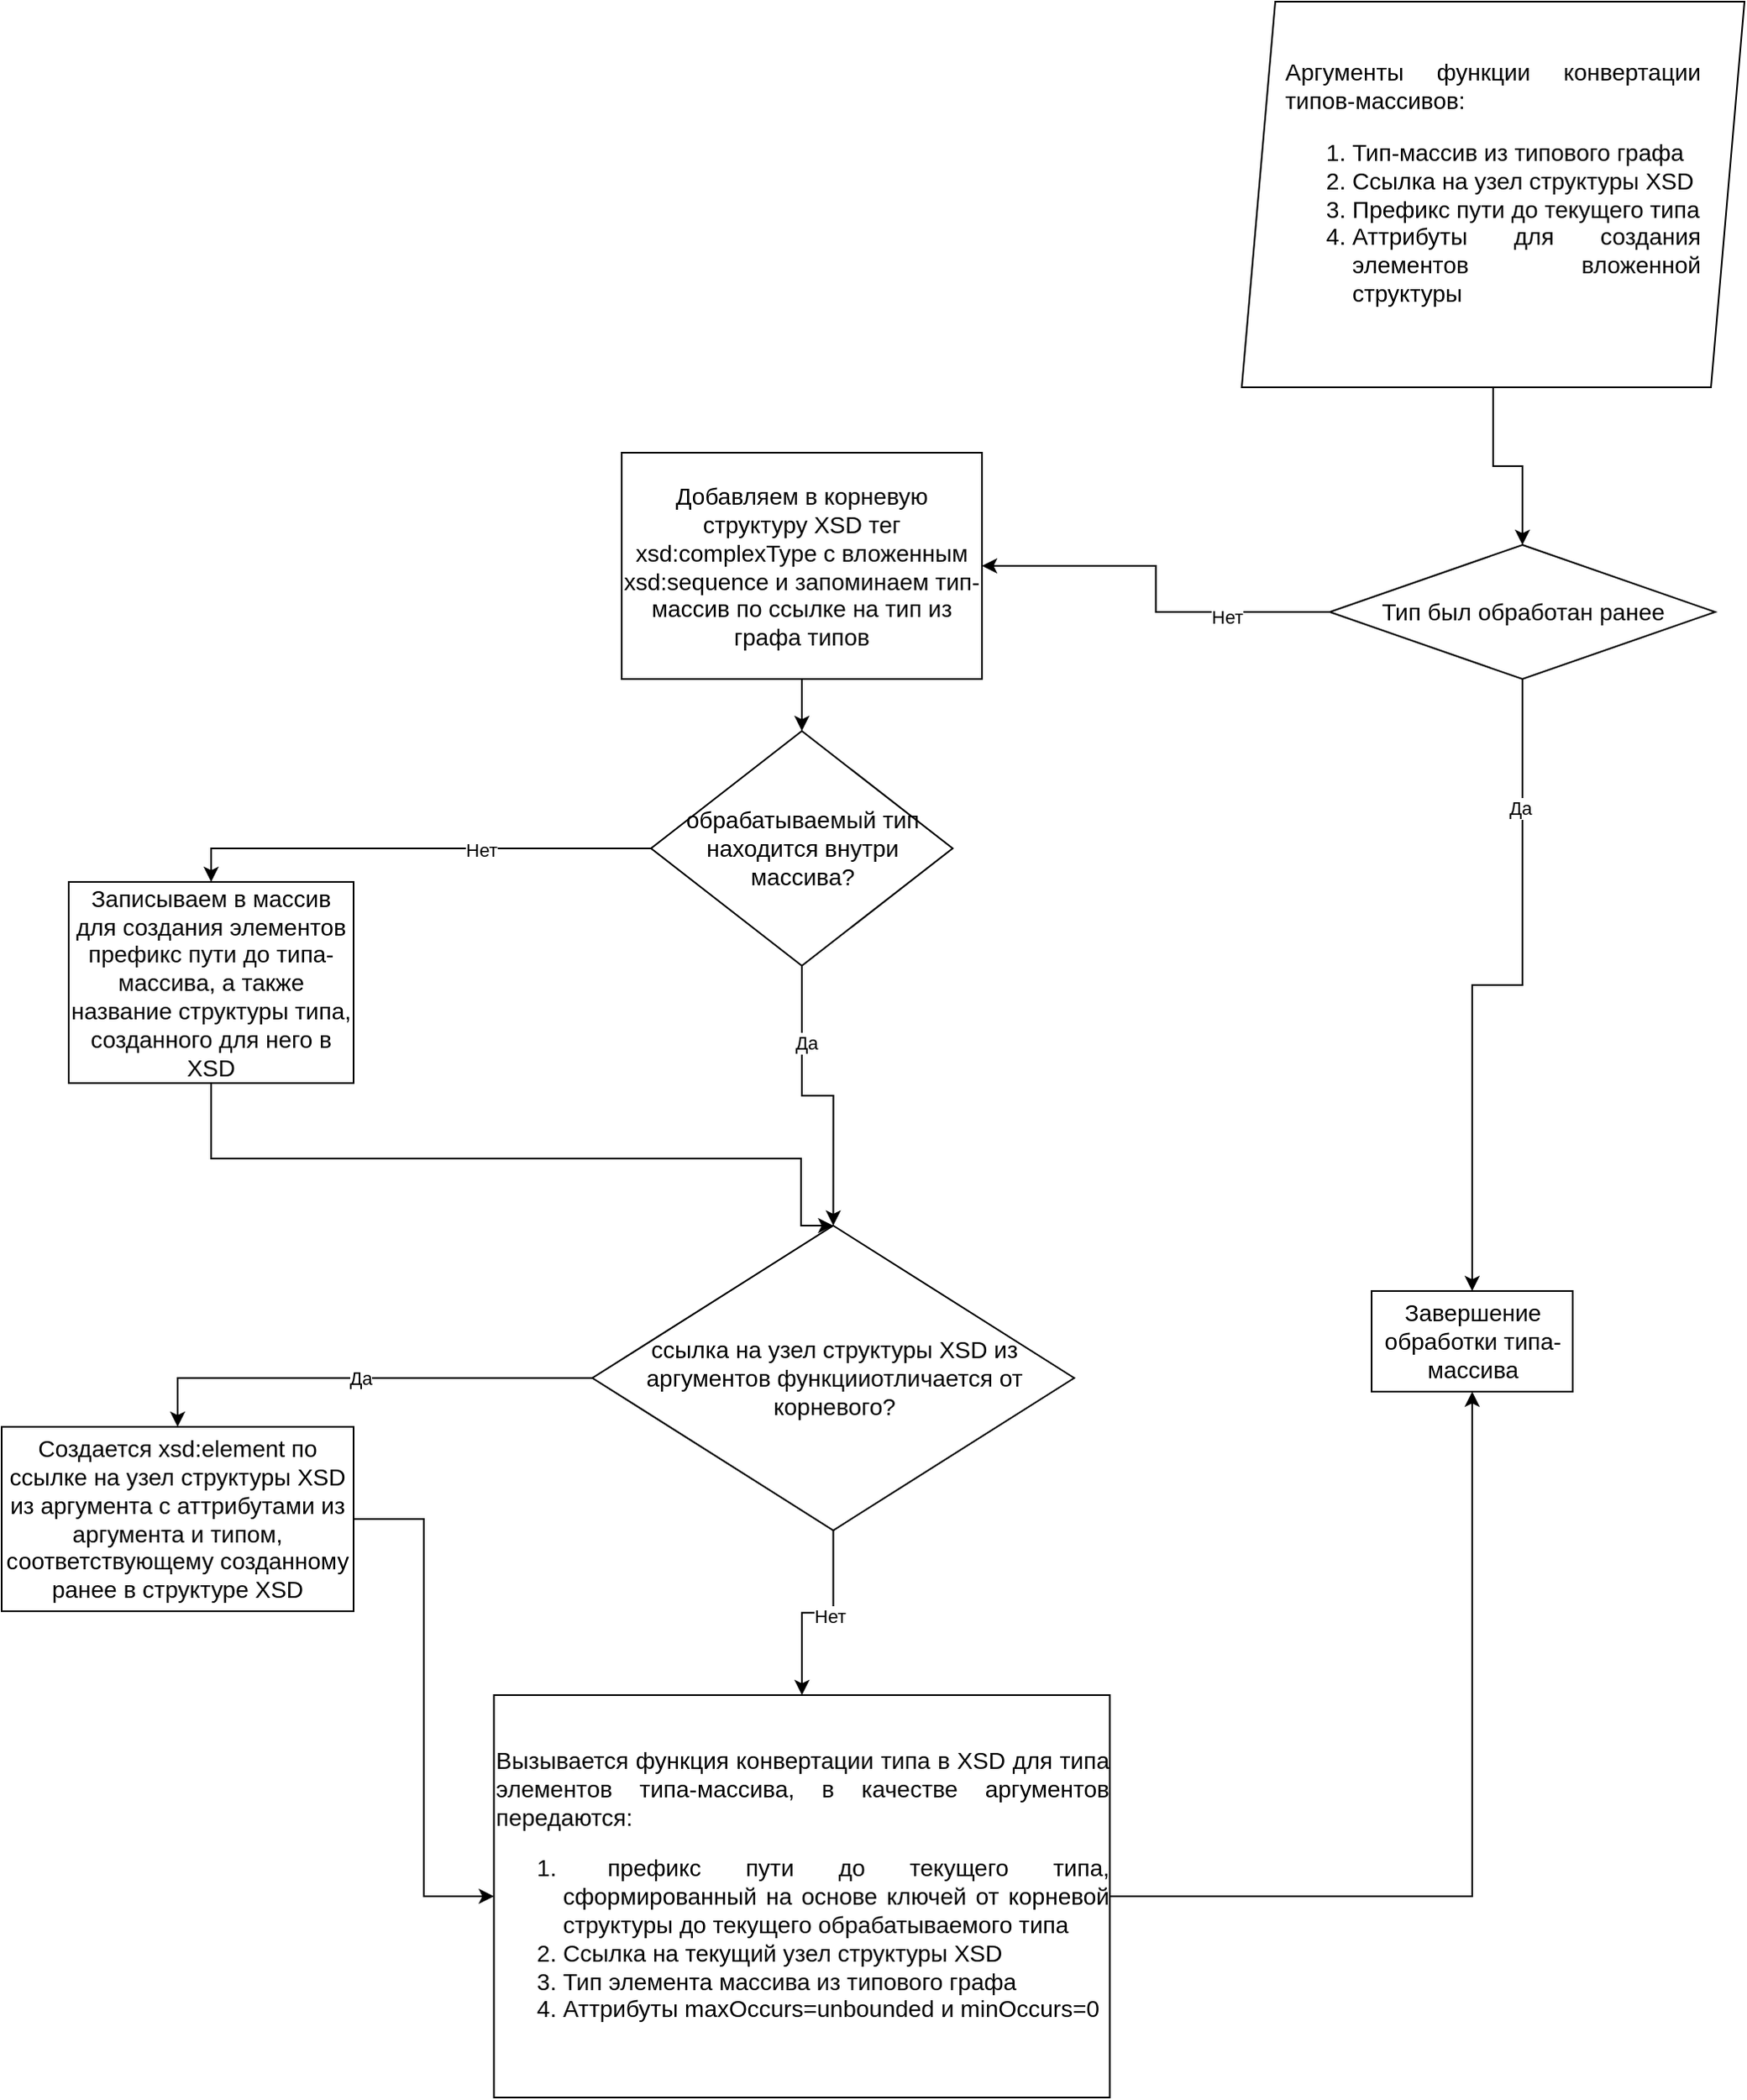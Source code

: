 <mxfile version="24.4.3" type="github">
  <diagram name="Page-1" id="F6msTyLeYe9DiGh3Is95">
    <mxGraphModel dx="3917" dy="736" grid="1" gridSize="10" guides="1" tooltips="1" connect="1" arrows="1" fold="1" page="1" pageScale="1" pageWidth="827" pageHeight="1169" math="0" shadow="0">
      <root>
        <mxCell id="0" />
        <mxCell id="1" parent="0" />
        <mxCell id="PEN4WoWylq-yMtjiF6jO-1" style="edgeStyle=orthogonalEdgeStyle;rounded=0;orthogonalLoop=1;jettySize=auto;html=1;entryX=0.5;entryY=0;entryDx=0;entryDy=0;fontSize=14;" edge="1" parent="1" source="PEN4WoWylq-yMtjiF6jO-2" target="PEN4WoWylq-yMtjiF6jO-7">
          <mxGeometry relative="1" as="geometry" />
        </mxCell>
        <mxCell id="PEN4WoWylq-yMtjiF6jO-2" value="&lt;div style=&quot;text-align: justify; font-size: 14px;&quot;&gt;Аргументы функции конвертации типов-массивов:&lt;/div&gt;&lt;ol style=&quot;font-size: 14px;&quot;&gt;&lt;li style=&quot;text-align: justify; font-size: 14px;&quot;&gt;Тип-массив из типового графа&lt;/li&gt;&lt;li style=&quot;text-align: justify; font-size: 14px;&quot;&gt;Ссылка на узел структуры XSD&lt;/li&gt;&lt;li style=&quot;text-align: justify; font-size: 14px;&quot;&gt;Префикс пути до текущего типа&lt;/li&gt;&lt;li style=&quot;text-align: justify; font-size: 14px;&quot;&gt;Аттрибуты для создания элементов вложенной структуры&lt;/li&gt;&lt;/ol&gt;" style="shape=parallelogram;perimeter=parallelogramPerimeter;whiteSpace=wrap;html=1;fixedSize=1;spacingLeft=25;spacingRight=25;fontSize=14;" vertex="1" parent="1">
          <mxGeometry x="-1560" y="90" width="300" height="230" as="geometry" />
        </mxCell>
        <mxCell id="PEN4WoWylq-yMtjiF6jO-3" style="edgeStyle=orthogonalEdgeStyle;rounded=0;orthogonalLoop=1;jettySize=auto;html=1;fontSize=14;" edge="1" parent="1" source="PEN4WoWylq-yMtjiF6jO-7" target="PEN4WoWylq-yMtjiF6jO-9">
          <mxGeometry relative="1" as="geometry" />
        </mxCell>
        <mxCell id="PEN4WoWylq-yMtjiF6jO-4" value="Нет" style="edgeLabel;html=1;align=center;verticalAlign=middle;resizable=0;points=[];" vertex="1" connectable="0" parent="PEN4WoWylq-yMtjiF6jO-3">
          <mxGeometry x="-0.469" y="3" relative="1" as="geometry">
            <mxPoint x="1" as="offset" />
          </mxGeometry>
        </mxCell>
        <mxCell id="PEN4WoWylq-yMtjiF6jO-5" style="edgeStyle=orthogonalEdgeStyle;rounded=0;orthogonalLoop=1;jettySize=auto;html=1;fontSize=14;" edge="1" parent="1" source="PEN4WoWylq-yMtjiF6jO-7" target="PEN4WoWylq-yMtjiF6jO-14">
          <mxGeometry relative="1" as="geometry" />
        </mxCell>
        <mxCell id="PEN4WoWylq-yMtjiF6jO-6" value="Да" style="edgeLabel;html=1;align=center;verticalAlign=middle;resizable=0;points=[];" vertex="1" connectable="0" parent="PEN4WoWylq-yMtjiF6jO-5">
          <mxGeometry x="-0.608" y="-2" relative="1" as="geometry">
            <mxPoint y="-1" as="offset" />
          </mxGeometry>
        </mxCell>
        <mxCell id="PEN4WoWylq-yMtjiF6jO-7" value="&lt;span style=&quot;font-size: 14px;&quot;&gt;Тип был обработан ранее&lt;/span&gt;" style="rhombus;whiteSpace=wrap;html=1;fontSize=14;" vertex="1" parent="1">
          <mxGeometry x="-1507.5" y="414" width="230" height="80" as="geometry" />
        </mxCell>
        <mxCell id="PEN4WoWylq-yMtjiF6jO-8" style="edgeStyle=orthogonalEdgeStyle;rounded=0;orthogonalLoop=1;jettySize=auto;html=1;entryX=0.5;entryY=0;entryDx=0;entryDy=0;fontSize=14;" edge="1" parent="1" source="PEN4WoWylq-yMtjiF6jO-9" target="PEN4WoWylq-yMtjiF6jO-19">
          <mxGeometry relative="1" as="geometry" />
        </mxCell>
        <mxCell id="PEN4WoWylq-yMtjiF6jO-9" value="&lt;span style=&quot;font-size: 14px;&quot;&gt;Добавляем в корневую структуру XSD тег xsd:complexType с вложенным xsd:sequence и запоминаем тип-массив по ссылке на тип из графа типов&lt;/span&gt;" style="rounded=0;whiteSpace=wrap;html=1;fontSize=14;" vertex="1" parent="1">
          <mxGeometry x="-1930" y="359" width="215" height="135" as="geometry" />
        </mxCell>
        <mxCell id="PEN4WoWylq-yMtjiF6jO-10" style="edgeStyle=orthogonalEdgeStyle;rounded=0;orthogonalLoop=1;jettySize=auto;html=1;entryX=0.5;entryY=1;entryDx=0;entryDy=0;fontSize=14;" edge="1" parent="1" source="PEN4WoWylq-yMtjiF6jO-11" target="PEN4WoWylq-yMtjiF6jO-14">
          <mxGeometry relative="1" as="geometry" />
        </mxCell>
        <mxCell id="PEN4WoWylq-yMtjiF6jO-11" value="&lt;div style=&quot;text-align: justify; font-size: 14px;&quot;&gt;&lt;span style=&quot;background-color: initial; font-size: 14px;&quot;&gt;Вызывается функция конвертации типа в XSD для типа элементов типа-массива, в качестве аргументов передаются:&lt;/span&gt;&lt;/div&gt;&lt;div style=&quot;font-size: 14px;&quot;&gt;&lt;ol style=&quot;font-size: 14px;&quot;&gt;&lt;li style=&quot;text-align: justify; font-size: 14px;&quot;&gt;&amp;nbsp;&lt;span style=&quot;font-size: 14px;&quot;&gt;префикс пути до текущего типа, сформированный на основе ключей от корневой структуры до текущего обрабатываемого типа&lt;/span&gt;&lt;/li&gt;&lt;li style=&quot;text-align: justify; font-size: 14px;&quot;&gt;&lt;span style=&quot;font-size: 14px;&quot;&gt;Ссылка на текущий узел структуры XSD&lt;/span&gt;&lt;/li&gt;&lt;li style=&quot;text-align: justify; font-size: 14px;&quot;&gt;&lt;span style=&quot;font-size: 14px;&quot;&gt;Тип элемента массива из типового графа&lt;/span&gt;&lt;/li&gt;&lt;li style=&quot;text-align: justify; font-size: 14px;&quot;&gt;&lt;span style=&quot;font-size: 14px;&quot;&gt;Аттрибуты&amp;nbsp;&lt;/span&gt;&lt;span style=&quot;font-size: 14px;&quot;&gt;maxOccurs=unbounded и minOccurs=0&lt;/span&gt;&lt;span style=&quot;font-size: 14px; text-align: center;&quot;&gt;&amp;nbsp;&lt;/span&gt;&lt;/li&gt;&lt;/ol&gt;&lt;/div&gt;" style="rounded=0;whiteSpace=wrap;html=1;fontSize=14;" vertex="1" parent="1">
          <mxGeometry x="-2006.25" y="1100" width="367.5" height="240" as="geometry" />
        </mxCell>
        <mxCell id="PEN4WoWylq-yMtjiF6jO-12" style="edgeStyle=orthogonalEdgeStyle;rounded=0;orthogonalLoop=1;jettySize=auto;html=1;entryX=0.5;entryY=0;entryDx=0;entryDy=0;fontSize=14;" edge="1" parent="1" source="PEN4WoWylq-yMtjiF6jO-13" target="PEN4WoWylq-yMtjiF6jO-24">
          <mxGeometry relative="1" as="geometry">
            <Array as="points">
              <mxPoint x="-2175" y="780" />
              <mxPoint x="-1823" y="780" />
            </Array>
          </mxGeometry>
        </mxCell>
        <mxCell id="PEN4WoWylq-yMtjiF6jO-13" value="Записываем в массив для создания элементов префикс пути до типа-массива, а также название структуры типа, созданного для него в XSD" style="rounded=0;whiteSpace=wrap;html=1;fontSize=14;" vertex="1" parent="1">
          <mxGeometry x="-2260" y="615" width="170" height="120" as="geometry" />
        </mxCell>
        <mxCell id="PEN4WoWylq-yMtjiF6jO-14" value="Завершение обработки типа-массива" style="rounded=0;whiteSpace=wrap;html=1;fontSize=14;" vertex="1" parent="1">
          <mxGeometry x="-1482.5" y="859" width="120" height="60" as="geometry" />
        </mxCell>
        <mxCell id="PEN4WoWylq-yMtjiF6jO-15" style="edgeStyle=orthogonalEdgeStyle;rounded=0;orthogonalLoop=1;jettySize=auto;html=1;entryX=0.5;entryY=0;entryDx=0;entryDy=0;fontSize=14;" edge="1" parent="1" source="PEN4WoWylq-yMtjiF6jO-19" target="PEN4WoWylq-yMtjiF6jO-13">
          <mxGeometry relative="1" as="geometry" />
        </mxCell>
        <mxCell id="PEN4WoWylq-yMtjiF6jO-16" value="Нет" style="edgeLabel;html=1;align=center;verticalAlign=middle;resizable=0;points=[];" vertex="1" connectable="0" parent="PEN4WoWylq-yMtjiF6jO-15">
          <mxGeometry x="-0.281" y="1" relative="1" as="geometry">
            <mxPoint as="offset" />
          </mxGeometry>
        </mxCell>
        <mxCell id="PEN4WoWylq-yMtjiF6jO-17" style="edgeStyle=orthogonalEdgeStyle;rounded=0;orthogonalLoop=1;jettySize=auto;html=1;entryX=0.5;entryY=0;entryDx=0;entryDy=0;fontSize=14;" edge="1" parent="1" source="PEN4WoWylq-yMtjiF6jO-19" target="PEN4WoWylq-yMtjiF6jO-24">
          <mxGeometry relative="1" as="geometry" />
        </mxCell>
        <mxCell id="PEN4WoWylq-yMtjiF6jO-18" value="Да" style="edgeLabel;html=1;align=center;verticalAlign=middle;resizable=0;points=[];" vertex="1" connectable="0" parent="PEN4WoWylq-yMtjiF6jO-17">
          <mxGeometry x="-0.475" y="2" relative="1" as="geometry">
            <mxPoint as="offset" />
          </mxGeometry>
        </mxCell>
        <mxCell id="PEN4WoWylq-yMtjiF6jO-19" value="обрабатываемый тип находится внутри массива?" style="rhombus;whiteSpace=wrap;html=1;fontSize=14;" vertex="1" parent="1">
          <mxGeometry x="-1912.5" y="525" width="180" height="140" as="geometry" />
        </mxCell>
        <mxCell id="PEN4WoWylq-yMtjiF6jO-20" style="edgeStyle=orthogonalEdgeStyle;rounded=0;orthogonalLoop=1;jettySize=auto;html=1;entryX=0.5;entryY=0;entryDx=0;entryDy=0;fontSize=14;" edge="1" parent="1" source="PEN4WoWylq-yMtjiF6jO-24" target="PEN4WoWylq-yMtjiF6jO-26">
          <mxGeometry relative="1" as="geometry" />
        </mxCell>
        <mxCell id="PEN4WoWylq-yMtjiF6jO-21" value="Да" style="edgeLabel;html=1;align=center;verticalAlign=middle;resizable=0;points=[];" vertex="1" connectable="0" parent="PEN4WoWylq-yMtjiF6jO-20">
          <mxGeometry x="-0.004" relative="1" as="geometry">
            <mxPoint x="-1" as="offset" />
          </mxGeometry>
        </mxCell>
        <mxCell id="PEN4WoWylq-yMtjiF6jO-22" style="edgeStyle=orthogonalEdgeStyle;rounded=0;orthogonalLoop=1;jettySize=auto;html=1;fontSize=14;" edge="1" parent="1" source="PEN4WoWylq-yMtjiF6jO-24" target="PEN4WoWylq-yMtjiF6jO-11">
          <mxGeometry relative="1" as="geometry" />
        </mxCell>
        <mxCell id="PEN4WoWylq-yMtjiF6jO-23" value="Нет" style="edgeLabel;html=1;align=center;verticalAlign=middle;resizable=0;points=[];" vertex="1" connectable="0" parent="PEN4WoWylq-yMtjiF6jO-22">
          <mxGeometry x="-0.12" y="2" relative="1" as="geometry">
            <mxPoint as="offset" />
          </mxGeometry>
        </mxCell>
        <mxCell id="PEN4WoWylq-yMtjiF6jO-24" value="ссылка на узел структуры XSD из аргументов функцииотличается от корневого?" style="rhombus;whiteSpace=wrap;html=1;fontSize=14;" vertex="1" parent="1">
          <mxGeometry x="-1947.5" y="820" width="287.5" height="181.75" as="geometry" />
        </mxCell>
        <mxCell id="PEN4WoWylq-yMtjiF6jO-25" style="edgeStyle=orthogonalEdgeStyle;rounded=0;orthogonalLoop=1;jettySize=auto;html=1;entryX=0;entryY=0.5;entryDx=0;entryDy=0;fontSize=14;" edge="1" parent="1" source="PEN4WoWylq-yMtjiF6jO-26" target="PEN4WoWylq-yMtjiF6jO-11">
          <mxGeometry relative="1" as="geometry" />
        </mxCell>
        <mxCell id="PEN4WoWylq-yMtjiF6jO-26" value="Создается xsd:element по ссылке на узел структуры XSD из аргумента с аттрибутами из аргумента и типом, соответствующему созданному ранее в структуре XSD" style="rounded=0;whiteSpace=wrap;html=1;fontSize=14;" vertex="1" parent="1">
          <mxGeometry x="-2300" y="940" width="210" height="110" as="geometry" />
        </mxCell>
      </root>
    </mxGraphModel>
  </diagram>
</mxfile>
